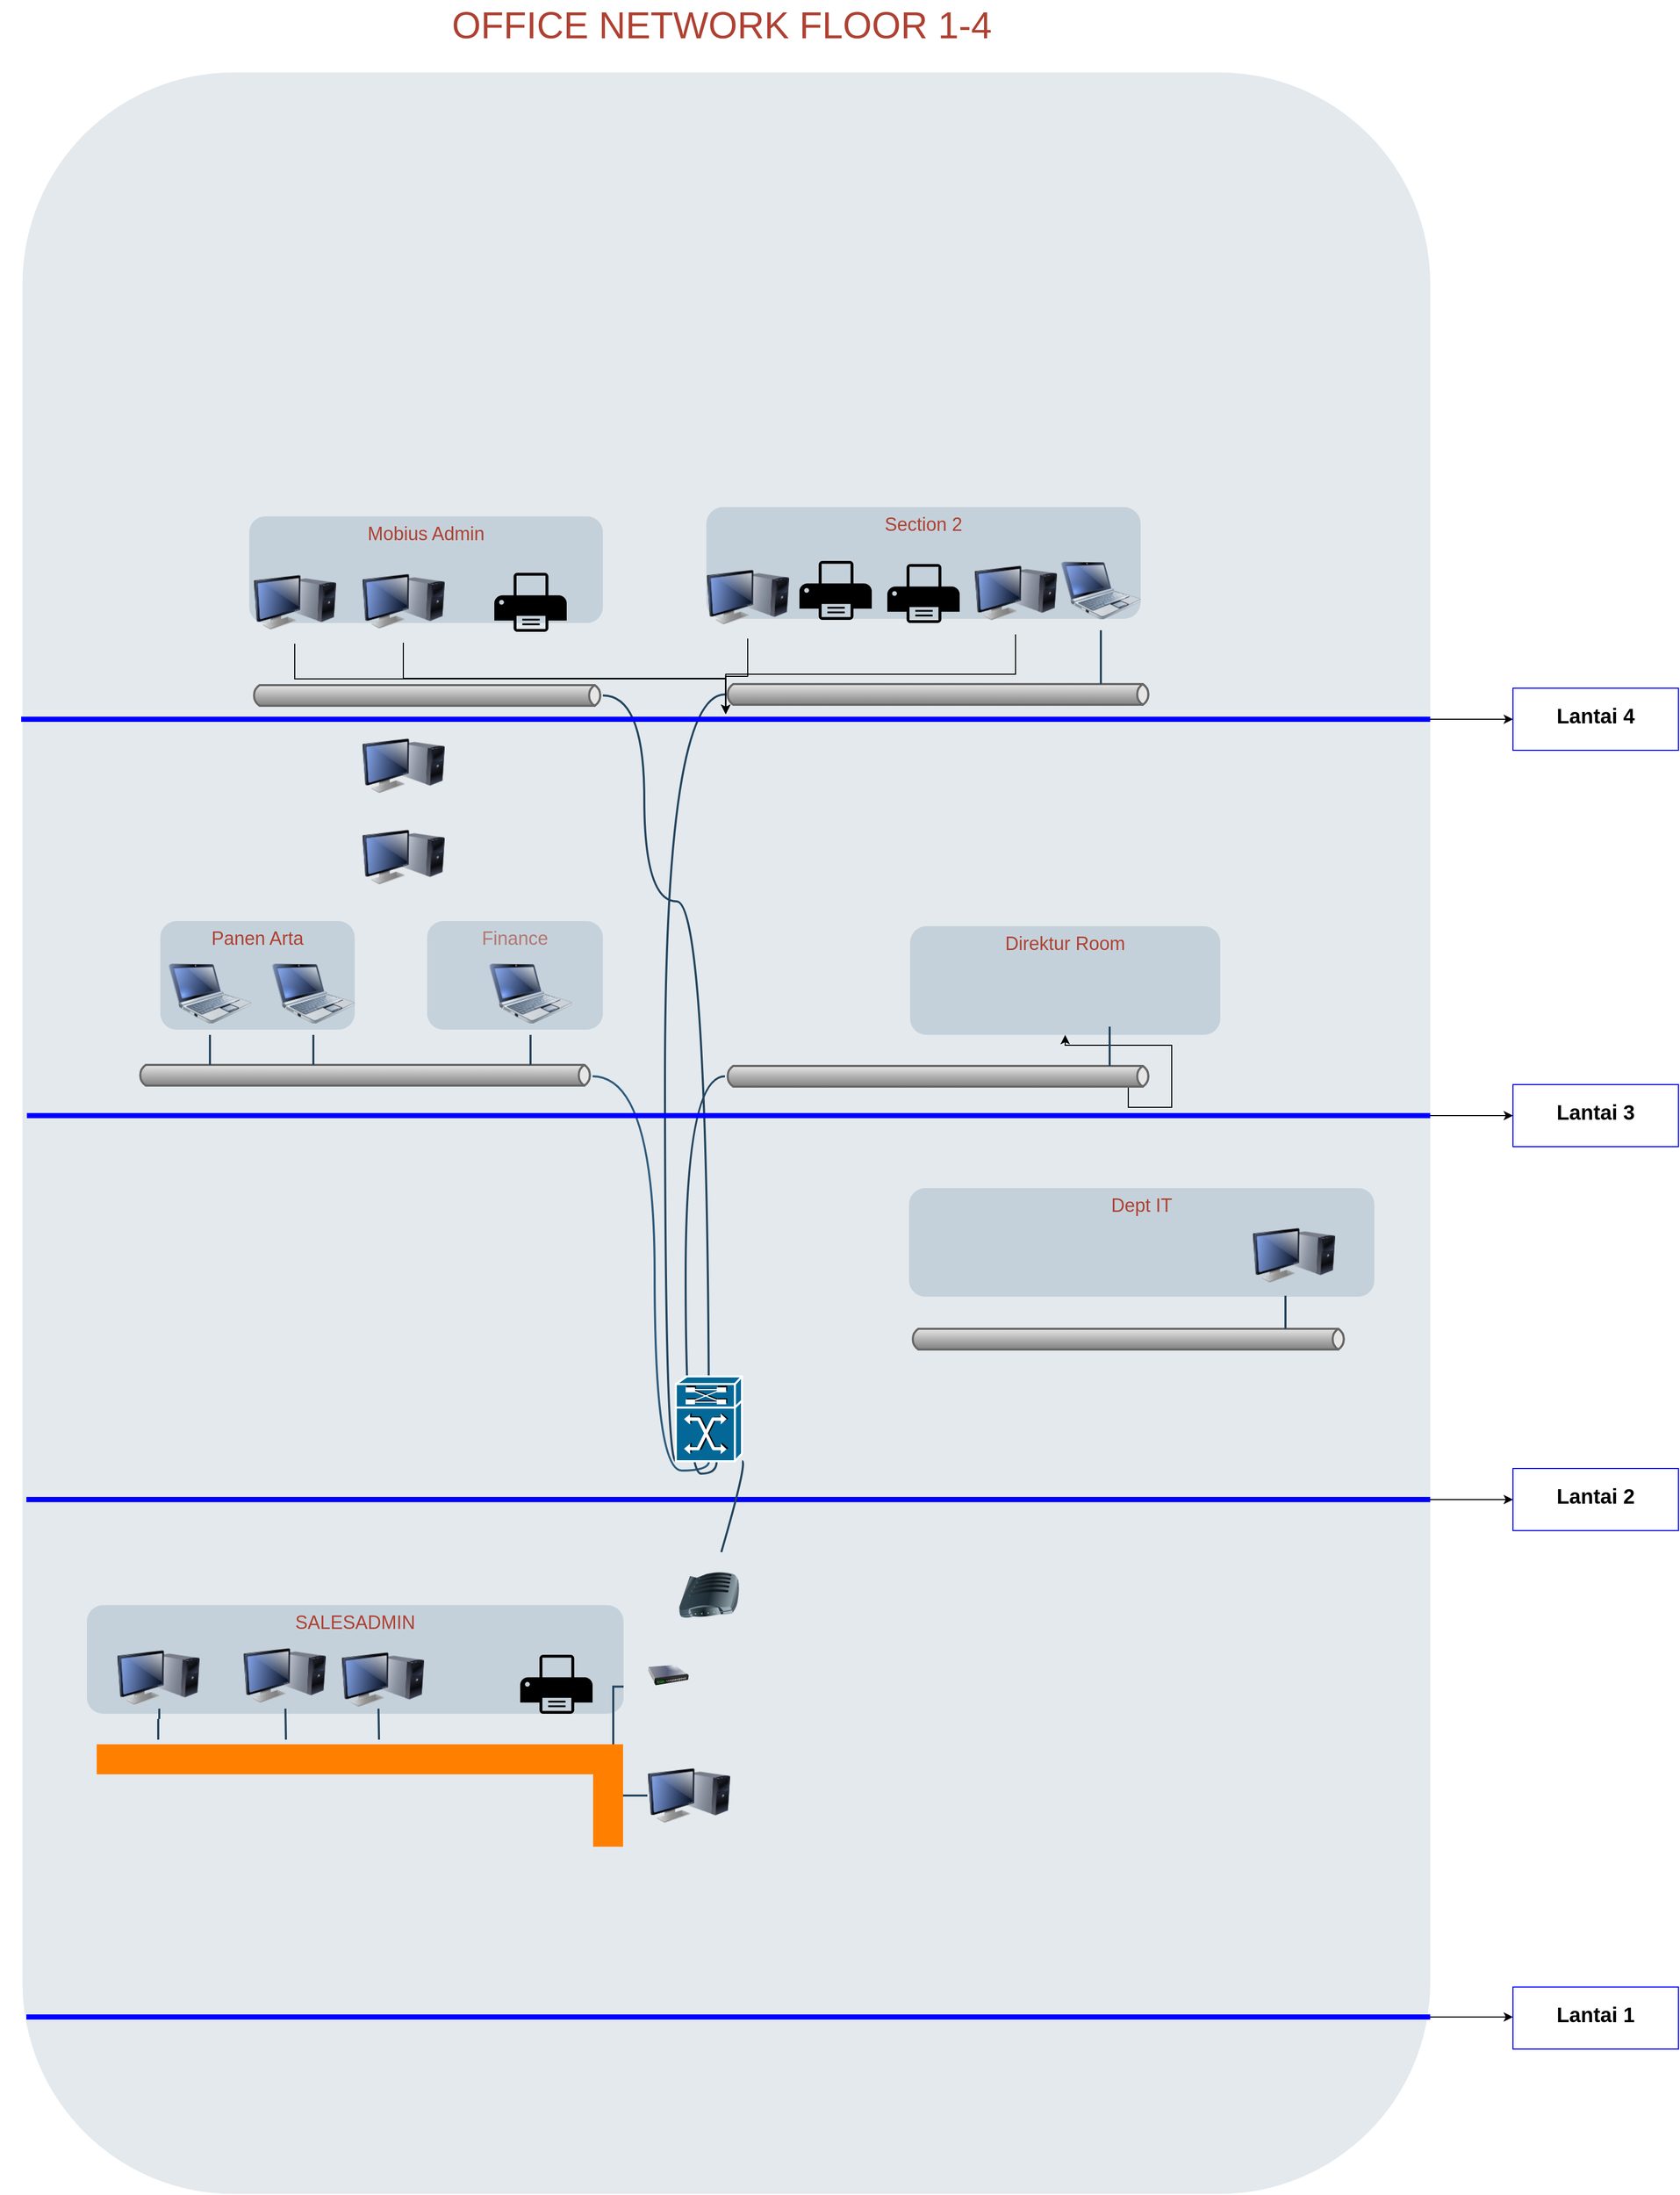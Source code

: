 <mxfile version="20.8.19" type="github">
  <diagram id="a45cf8ec-cd66-6f27-3ac3-be6e809c9e4a" name="Page-1">
    <mxGraphModel dx="866" dy="1599" grid="1" gridSize="10" guides="1" tooltips="1" connect="1" arrows="1" fold="1" page="1" pageScale="1" pageWidth="827" pageHeight="1169" background="none" math="0" shadow="0">
      <root>
        <mxCell id="0" />
        <mxCell id="1" parent="0" />
        <mxCell id="MSoZgn530U0mKnE1TTDi-189" value="&lt;span style=&quot;line-height: 17.182px&quot;&gt;Finance&lt;/span&gt;" style="rounded=1;whiteSpace=wrap;html=1;shadow=0;strokeColor=none;fillColor=#BAC8D3;gradientColor=none;fontSize=18;fontColor=#AE4132;verticalAlign=top;fontStyle=0;opacity=70;strokeWidth=3;" vertex="1" parent="1">
          <mxGeometry x="630" y="280" width="170" height="105" as="geometry" />
        </mxCell>
        <mxCell id="3" value="" style="rounded=1;whiteSpace=wrap;html=1;shadow=0;strokeColor=none;fillColor=#BAC8D3;gradientColor=none;fontSize=18;fontColor=#F08705;opacity=40;fontStyle=0;strokeWidth=3;" parent="1" vertex="1">
          <mxGeometry x="238.75" y="-540" width="1361.25" height="2050" as="geometry" />
        </mxCell>
        <mxCell id="32" value="" style="image;html=1;image=img/lib/clip_art/computers/Netbook_128x128.png;shadow=0;strokeColor=#000000;fillColor=#FFFFFF;gradientColor=none;fontSize=18;fontColor=#AE4132;fontStyle=0" parent="1" vertex="1">
          <mxGeometry x="690" y="310" width="80" height="80" as="geometry" />
        </mxCell>
        <mxCell id="-cHmpsF17IzB_pDpXjLG-222" value="Dept IT" style="rounded=1;whiteSpace=wrap;html=1;shadow=0;strokeColor=none;fillColor=#BAC8D3;gradientColor=none;fontSize=18;fontColor=#AE4132;verticalAlign=top;fontStyle=0;opacity=70;strokeWidth=3;" parent="1" vertex="1">
          <mxGeometry x="1096" y="538" width="450" height="105" as="geometry" />
        </mxCell>
        <mxCell id="4" value="&lt;span&gt;Mobius Admin&lt;br&gt;&lt;/span&gt;" style="rounded=1;whiteSpace=wrap;html=1;shadow=0;strokeColor=none;fillColor=#BAC8D3;gradientColor=none;fontSize=18;fontColor=#AE4132;verticalAlign=top;opacity=70;fontStyle=0;strokeWidth=3;" parent="1" vertex="1">
          <mxGeometry x="458" y="-111" width="342" height="103" as="geometry" />
        </mxCell>
        <mxCell id="5" value="&lt;span style=&quot;line-height: 17.182px&quot;&gt;Panen Arta&lt;/span&gt;" style="rounded=1;whiteSpace=wrap;html=1;shadow=0;strokeColor=none;fillColor=#BAC8D3;gradientColor=none;fontSize=18;fontColor=#AE4132;verticalAlign=top;fontStyle=0;opacity=70;strokeWidth=3;" parent="1" vertex="1">
          <mxGeometry x="372" y="280" width="188" height="105" as="geometry" />
        </mxCell>
        <mxCell id="9" value="&lt;span style=&quot;line-height: 17.182px&quot;&gt;Direktur Room&lt;/span&gt;" style="rounded=1;whiteSpace=wrap;html=1;shadow=0;strokeColor=none;fillColor=#BAC8D3;gradientColor=none;fontSize=18;fontColor=#AE4132;verticalAlign=top;opacity=70;fontStyle=0;strokeWidth=3;" parent="1" vertex="1">
          <mxGeometry x="1097" y="285" width="300" height="105" as="geometry" />
        </mxCell>
        <mxCell id="10" value="&lt;span style=&quot;line-height: 17.182px&quot;&gt;Section 2&lt;/span&gt;&lt;br&gt;" style="rounded=1;whiteSpace=wrap;html=1;shadow=0;strokeColor=none;fillColor=#BAC8D3;gradientColor=none;fontSize=18;fontColor=#AE4132;verticalAlign=top;opacity=70;fontStyle=0;strokeWidth=3;" parent="1" vertex="1">
          <mxGeometry x="900" y="-120" width="420" height="108" as="geometry" />
        </mxCell>
        <mxCell id="20" value="" style="strokeWidth=2;strokeColor=#666666;dashed=0;align=center;html=1;fontSize=8;shape=mxgraph.eip.messageChannel;shadow=0;fillColor=#FFFFFF;gradientColor=none;fontColor=#F08705;fontStyle=0" parent="1" vertex="1">
          <mxGeometry x="460" y="52" width="340" height="20" as="geometry" />
        </mxCell>
        <mxCell id="MSoZgn530U0mKnE1TTDi-181" value="" style="edgeStyle=orthogonalEdgeStyle;rounded=0;orthogonalLoop=1;jettySize=auto;html=1;" edge="1" parent="1" source="22" target="TiOj3DWmCSC94FYee6Xf-188">
          <mxGeometry relative="1" as="geometry" />
        </mxCell>
        <mxCell id="22" value="" style="image;html=1;image=img/lib/clip_art/computers/Monitor_Tower_128x128.png;shadow=0;strokeColor=#000000;fillColor=#FFFFFF;gradientColor=none;fontSize=18;fontColor=#F08705;fontStyle=0" parent="1" vertex="1">
          <mxGeometry x="462" y="-68" width="80" height="80" as="geometry" />
        </mxCell>
        <mxCell id="29" value="" style="image;html=1;image=img/lib/clip_art/computers/Netbook_128x128.png;shadow=0;strokeColor=#000000;fillColor=#FFFFFF;gradientColor=none;fontSize=18;fontColor=#F08705;fontStyle=0" parent="1" vertex="1">
          <mxGeometry x="1243" y="-78" width="77" height="77" as="geometry" />
        </mxCell>
        <mxCell id="30" value="" style="image;html=1;image=img/lib/clip_art/computers/Netbook_128x128.png;shadow=0;strokeColor=#000000;fillColor=#FFFFFF;gradientColor=none;fontSize=18;fontColor=#F08705;fontStyle=0" parent="1" vertex="1">
          <mxGeometry x="380" y="310" width="80" height="80" as="geometry" />
        </mxCell>
        <mxCell id="31" value="" style="image;html=1;image=img/lib/clip_art/computers/Netbook_128x128.png;shadow=0;strokeColor=#000000;fillColor=#FFFFFF;gradientColor=none;fontSize=18;fontColor=#F08705;fontStyle=0" parent="1" vertex="1">
          <mxGeometry x="480" y="310" width="80" height="80" as="geometry" />
        </mxCell>
        <mxCell id="45" value="" style="strokeWidth=2;strokeColor=#666666;dashed=0;align=center;html=1;fontSize=8;shape=mxgraph.eip.messageChannel;shadow=0;fillColor=#FFFFFF;gradientColor=none;fontColor=#F08705;fontStyle=0" parent="1" vertex="1">
          <mxGeometry x="918" y="51" width="412" height="20" as="geometry" />
        </mxCell>
        <mxCell id="46" value="" style="strokeWidth=2;strokeColor=#666666;dashed=0;align=center;html=1;fontSize=8;shape=mxgraph.eip.messageChannel;shadow=0;fillColor=#FFFFFF;gradientColor=none;fontColor=#F08705;fontStyle=0" parent="1" vertex="1">
          <mxGeometry x="350" y="419" width="440" height="20" as="geometry" />
        </mxCell>
        <mxCell id="TiOj3DWmCSC94FYee6Xf-190" style="edgeStyle=orthogonalEdgeStyle;rounded=0;orthogonalLoop=1;jettySize=auto;html=1;exitX=0;exitY=1;exitDx=390;exitDy=0;exitPerimeter=0;" parent="1" source="47" target="9" edge="1">
          <mxGeometry relative="1" as="geometry" />
        </mxCell>
        <mxCell id="47" value="" style="strokeWidth=2;strokeColor=#666666;dashed=0;align=center;html=1;fontSize=8;shape=mxgraph.eip.messageChannel;shadow=0;fillColor=#FFFFFF;gradientColor=none;fontColor=#F08705;fontStyle=0" parent="1" vertex="1">
          <mxGeometry x="918" y="420" width="412" height="20" as="geometry" />
        </mxCell>
        <mxCell id="89" value="" style="edgeStyle=elbowEdgeStyle;strokeWidth=2;rounded=0;endArrow=none;startArrow=none;startSize=10;endSize=10;dashed=0;html=1;strokeColor=#23445D;fontSize=18;fontColor=#F08705;startFill=0;endFill=0;fontStyle=0" parent="1" source="29" target="45" edge="1">
          <mxGeometry relative="1" as="geometry">
            <mxPoint x="1060" y="9" as="sourcePoint" />
            <mxPoint x="1060" y="61" as="targetPoint" />
          </mxGeometry>
        </mxCell>
        <mxCell id="91" value="" style="edgeStyle=elbowEdgeStyle;strokeWidth=2;rounded=0;endArrow=none;startArrow=none;startSize=10;endSize=10;dashed=0;html=1;strokeColor=#23445D;fontSize=18;fontColor=#F08705;startFill=0;endFill=0;fontStyle=0" parent="1" source="30" target="46" edge="1">
          <mxGeometry relative="1" as="geometry">
            <mxPoint x="550" y="208" as="sourcePoint" />
            <mxPoint x="550" y="261" as="targetPoint" />
          </mxGeometry>
        </mxCell>
        <mxCell id="92" value="" style="edgeStyle=elbowEdgeStyle;strokeWidth=2;rounded=0;endArrow=none;startArrow=none;startSize=10;endSize=10;dashed=0;html=1;strokeColor=#23445D;fontSize=18;fontColor=#F08705;startFill=0;endFill=0;fontStyle=0" parent="1" source="31" target="46" edge="1">
          <mxGeometry relative="1" as="geometry">
            <mxPoint x="560" y="218" as="sourcePoint" />
            <mxPoint x="560" y="271" as="targetPoint" />
          </mxGeometry>
        </mxCell>
        <mxCell id="93" value="" style="edgeStyle=elbowEdgeStyle;strokeWidth=2;rounded=0;endArrow=none;startArrow=none;startSize=10;endSize=10;dashed=0;html=1;strokeColor=#23445D;fontSize=18;fontColor=#F08705;startFill=0;endFill=0;fontStyle=0" parent="1" source="32" target="46" edge="1">
          <mxGeometry relative="1" as="geometry">
            <mxPoint x="570" y="228" as="sourcePoint" />
            <mxPoint x="570" y="281" as="targetPoint" />
          </mxGeometry>
        </mxCell>
        <mxCell id="107" value="" style="edgeStyle=elbowEdgeStyle;strokeWidth=2;rounded=0;endArrow=none;startArrow=none;startSize=10;endSize=10;dashed=0;html=1;strokeColor=#23445D;fontSize=18;fontColor=#F08705;startFill=0;endFill=0;fontStyle=0" parent="1" target="47" edge="1">
          <mxGeometry relative="1" as="geometry">
            <mxPoint x="1290" y="382" as="sourcePoint" />
            <mxPoint x="990" y="450" as="targetPoint" />
          </mxGeometry>
        </mxCell>
        <mxCell id="161" style="edgeStyle=orthogonalEdgeStyle;rounded=0;jumpStyle=none;html=1;exitX=0.5;exitY=1;shadow=0;labelBackgroundColor=#ffffff;startArrow=none;startFill=0;endArrow=none;endFill=0;endSize=10;jettySize=auto;orthogonalLoop=1;strokeColor=#2F5B7C;strokeWidth=2;fillColor=#F08705;fontFamily=Helvetica;fontSize=14;fontColor=#F08705;align=left;curved=1;exitDx=0;exitDy=0;exitPerimeter=0;" parent="1" source="TiOj3DWmCSC94FYee6Xf-182" edge="1">
          <mxGeometry relative="1" as="geometry">
            <mxPoint x="860" y="811" as="sourcePoint" />
            <Array as="points">
              <mxPoint x="902" y="811" />
              <mxPoint x="850" y="811" />
              <mxPoint x="850" y="430" />
            </Array>
            <mxPoint x="790" y="430" as="targetPoint" />
          </mxGeometry>
        </mxCell>
        <mxCell id="163" style="edgeStyle=orthogonalEdgeStyle;rounded=0;html=1;entryX=1;entryY=0.5;startArrow=none;startFill=0;endArrow=none;endFill=0;fontSize=18;fontColor=#F08705;strokeColor=#23445D;strokeWidth=2;curved=1;fontStyle=0;exitX=0.5;exitY=1;exitDx=0;exitDy=0;exitPerimeter=0;" parent="1" source="TiOj3DWmCSC94FYee6Xf-182" target="20" edge="1">
          <mxGeometry relative="1" as="geometry">
            <Array as="points">
              <mxPoint x="902" y="261" />
              <mxPoint x="840" y="261" />
              <mxPoint x="840" y="62" />
            </Array>
            <mxPoint x="840" y="731" as="sourcePoint" />
          </mxGeometry>
        </mxCell>
        <mxCell id="164" style="edgeStyle=orthogonalEdgeStyle;rounded=0;html=1;entryX=0;entryY=0.5;startArrow=none;startFill=0;endArrow=none;endFill=0;fontSize=18;fontColor=#F08705;strokeColor=#23445D;strokeWidth=2;curved=1;fontStyle=0;" parent="1" source="TiOj3DWmCSC94FYee6Xf-182" target="45" edge="1">
          <mxGeometry relative="1" as="geometry">
            <Array as="points">
              <mxPoint x="860" y="802" />
              <mxPoint x="860" y="61" />
            </Array>
            <mxPoint x="860" y="800" as="sourcePoint" />
          </mxGeometry>
        </mxCell>
        <mxCell id="165" style="edgeStyle=orthogonalEdgeStyle;rounded=0;html=1;entryX=0;entryY=0.5;startArrow=none;startFill=0;endArrow=none;endFill=0;fontSize=18;fontColor=#F08705;strokeColor=#23445D;strokeWidth=2;curved=1;fontStyle=0;" parent="1" source="TiOj3DWmCSC94FYee6Xf-182" target="47" edge="1">
          <mxGeometry relative="1" as="geometry">
            <Array as="points">
              <mxPoint x="910" y="814" />
              <mxPoint x="880" y="814" />
              <mxPoint x="880" y="430" />
            </Array>
            <mxPoint x="860" y="731" as="sourcePoint" />
          </mxGeometry>
        </mxCell>
        <mxCell id="168" value="OFFICE NETWORK FLOOR 1-4" style="text;html=1;strokeColor=none;fillColor=none;align=center;verticalAlign=middle;whiteSpace=wrap;overflow=hidden;shadow=0;fontSize=36;fontColor=#AE4132;fontStyle=0" parent="1" vertex="1">
          <mxGeometry x="225" y="-610" width="1380" height="45" as="geometry" />
        </mxCell>
        <mxCell id="171" style="edgeStyle=orthogonalEdgeStyle;rounded=0;jumpStyle=none;html=1;exitX=0;exitY=0.5;entryX=0;entryY=0.5;shadow=0;labelBackgroundColor=none;startArrow=none;startFill=0;endArrow=classic;endFill=1;endSize=6;jettySize=auto;orthogonalLoop=1;strokeColor=#23445D;strokeWidth=2;fillColor=#F08705;fontFamily=Helvetica;fontSize=14;fontColor=#F08705;align=left;fontStyle=0" parent="1" source="168" target="168" edge="1">
          <mxGeometry relative="1" as="geometry" />
        </mxCell>
        <mxCell id="172" style="edgeStyle=orthogonalEdgeStyle;rounded=0;jumpStyle=none;html=1;exitX=0.75;exitY=0;entryX=0.75;entryY=0;shadow=0;labelBackgroundColor=none;startArrow=none;startFill=0;endArrow=classic;endFill=1;endSize=6;jettySize=auto;orthogonalLoop=1;strokeColor=#23445D;strokeWidth=2;fillColor=#F08705;fontFamily=Helvetica;fontSize=14;fontColor=#FFFFFF;align=left;fontStyle=0" parent="1" edge="1">
          <mxGeometry relative="1" as="geometry">
            <mxPoint x="980" y="-81" as="sourcePoint" />
            <mxPoint x="980" y="-81" as="targetPoint" />
          </mxGeometry>
        </mxCell>
        <mxCell id="-cHmpsF17IzB_pDpXjLG-172" value="&lt;span style=&quot;line-height: 17.182px&quot;&gt;SALESADMIN&lt;/span&gt;" style="rounded=1;whiteSpace=wrap;html=1;shadow=0;strokeColor=none;fillColor=#BAC8D3;gradientColor=none;fontSize=18;fontColor=#AE4132;verticalAlign=top;fontStyle=0;opacity=70;strokeWidth=3;" parent="1" vertex="1">
          <mxGeometry x="301" y="941" width="519" height="105" as="geometry" />
        </mxCell>
        <mxCell id="-cHmpsF17IzB_pDpXjLG-190" value="" style="strokeWidth=2;strokeColor=#666666;dashed=0;align=center;html=1;fontSize=8;shape=mxgraph.eip.messageChannel;shadow=0;fillColor=#FFFFFF;gradientColor=none;fontColor=#F08705;fontStyle=0" parent="1" vertex="1">
          <mxGeometry x="1097" y="674" width="422" height="20" as="geometry" />
        </mxCell>
        <mxCell id="-cHmpsF17IzB_pDpXjLG-202" value="" style="edgeStyle=elbowEdgeStyle;strokeWidth=2;rounded=0;endArrow=none;startArrow=none;startSize=10;endSize=10;dashed=0;html=1;strokeColor=#23445D;fontSize=18;fontColor=#F08705;startFill=0;endFill=0;fontStyle=0" parent="1" target="-cHmpsF17IzB_pDpXjLG-190" edge="1">
          <mxGeometry relative="1" as="geometry">
            <mxPoint x="1460" y="642" as="sourcePoint" />
            <mxPoint x="1249" y="694" as="targetPoint" />
          </mxGeometry>
        </mxCell>
        <mxCell id="-cHmpsF17IzB_pDpXjLG-203" value="" style="edgeStyle=elbowEdgeStyle;strokeWidth=2;rounded=0;endArrow=none;startArrow=none;startSize=10;endSize=10;dashed=0;html=1;strokeColor=#23445D;fontSize=18;fontColor=#F08705;startFill=0;endFill=0;fontStyle=0" parent="1" edge="1">
          <mxGeometry relative="1" as="geometry">
            <mxPoint x="493" y="1041" as="sourcePoint" />
            <mxPoint x="494" y="1071" as="targetPoint" />
          </mxGeometry>
        </mxCell>
        <mxCell id="-cHmpsF17IzB_pDpXjLG-204" value="" style="edgeStyle=elbowEdgeStyle;strokeWidth=2;rounded=0;endArrow=none;startArrow=none;startSize=10;endSize=10;dashed=0;html=1;strokeColor=#23445D;fontSize=18;fontColor=#F08705;startFill=0;endFill=0;fontStyle=0" parent="1" edge="1">
          <mxGeometry relative="1" as="geometry">
            <mxPoint x="583" y="1041" as="sourcePoint" />
            <mxPoint x="584" y="1071" as="targetPoint" />
          </mxGeometry>
        </mxCell>
        <mxCell id="-cHmpsF17IzB_pDpXjLG-213" value="" style="edgeStyle=elbowEdgeStyle;strokeWidth=2;rounded=0;endArrow=none;startArrow=none;startSize=10;endSize=10;dashed=0;html=1;strokeColor=#23445D;fontSize=18;fontColor=#F08705;startFill=0;endFill=0;fontStyle=0" parent="1" source="-cHmpsF17IzB_pDpXjLG-218" edge="1">
          <mxGeometry relative="1" as="geometry">
            <mxPoint x="371" y="1041" as="sourcePoint" />
            <mxPoint x="370" y="1071" as="targetPoint" />
          </mxGeometry>
        </mxCell>
        <mxCell id="-cHmpsF17IzB_pDpXjLG-214" style="edgeStyle=orthogonalEdgeStyle;rounded=0;jumpStyle=none;html=1;exitX=0.75;exitY=0;entryX=0.75;entryY=0;shadow=0;labelBackgroundColor=none;startArrow=none;startFill=0;endArrow=classic;endFill=1;endSize=6;jettySize=auto;orthogonalLoop=1;strokeColor=#23445D;strokeWidth=2;fillColor=#F08705;fontFamily=Helvetica;fontSize=14;fontColor=#FFFFFF;align=left;fontStyle=0" parent="1" edge="1">
          <mxGeometry relative="1" as="geometry">
            <mxPoint x="1159" y="542" as="sourcePoint" />
            <mxPoint x="1159" y="542" as="targetPoint" />
          </mxGeometry>
        </mxCell>
        <mxCell id="-cHmpsF17IzB_pDpXjLG-215" value="" style="image;html=1;image=img/lib/clip_art/computers/Monitor_Tower_128x128.png;shadow=0;strokeColor=#000000;fillColor=#FFFFFF;gradientColor=none;fontSize=18;fontColor=#F08705;fontStyle=0" parent="1" vertex="1">
          <mxGeometry x="843" y="1085" width="80" height="80" as="geometry" />
        </mxCell>
        <mxCell id="-cHmpsF17IzB_pDpXjLG-216" value="" style="image;html=1;image=img/lib/clip_art/computers/Monitor_Tower_128x128.png;shadow=0;strokeColor=#000000;fillColor=#FFFFFF;gradientColor=none;fontSize=18;fontColor=#F08705;fontStyle=0" parent="1" vertex="1">
          <mxGeometry x="547" y="973" width="80" height="80" as="geometry" />
        </mxCell>
        <mxCell id="-cHmpsF17IzB_pDpXjLG-217" value="" style="image;html=1;image=img/lib/clip_art/computers/Monitor_Tower_128x128.png;shadow=0;strokeColor=#000000;fillColor=#FFFFFF;gradientColor=none;fontSize=18;fontColor=#F08705;fontStyle=0" parent="1" vertex="1">
          <mxGeometry x="452" y="969" width="80" height="80" as="geometry" />
        </mxCell>
        <mxCell id="-cHmpsF17IzB_pDpXjLG-219" value="" style="edgeStyle=elbowEdgeStyle;strokeWidth=2;rounded=0;endArrow=none;startArrow=none;startSize=10;endSize=10;dashed=0;html=1;strokeColor=#23445D;fontSize=18;fontColor=#F08705;startFill=0;endFill=0;fontStyle=0" parent="1" target="-cHmpsF17IzB_pDpXjLG-218" edge="1">
          <mxGeometry relative="1" as="geometry">
            <mxPoint x="371" y="1041" as="sourcePoint" />
            <mxPoint x="371" y="1071" as="targetPoint" />
          </mxGeometry>
        </mxCell>
        <mxCell id="-cHmpsF17IzB_pDpXjLG-218" value="" style="image;html=1;image=img/lib/clip_art/computers/Monitor_Tower_128x128.png;shadow=0;strokeColor=#000000;fillColor=#FFFFFF;gradientColor=none;fontSize=18;fontColor=#F08705;fontStyle=0" parent="1" vertex="1">
          <mxGeometry x="330" y="971" width="80" height="80" as="geometry" />
        </mxCell>
        <mxCell id="-cHmpsF17IzB_pDpXjLG-220" value="" style="image;html=1;image=img/lib/clip_art/computers/Monitor_Tower_128x128.png;shadow=0;strokeColor=#000000;fillColor=#FFFFFF;gradientColor=none;fontSize=18;fontColor=#F08705;fontStyle=0" parent="1" vertex="1">
          <mxGeometry x="1428" y="563" width="80" height="80" as="geometry" />
        </mxCell>
        <mxCell id="TiOj3DWmCSC94FYee6Xf-172" value="" style="image;html=1;image=img/lib/clip_art/networking/Switch_128x128.png;rotation=5;" parent="1" vertex="1">
          <mxGeometry x="843" y="993" width="40" height="32" as="geometry" />
        </mxCell>
        <mxCell id="TiOj3DWmCSC94FYee6Xf-176" value="" style="image;html=1;image=img/lib/clip_art/networking/Modem_128x128.png;rotation=85;" parent="1" vertex="1">
          <mxGeometry x="862.5" y="901" width="80" height="60" as="geometry" />
        </mxCell>
        <mxCell id="TiOj3DWmCSC94FYee6Xf-182" value="" style="shape=mxgraph.cisco.routers.atm_tag_switch_router;sketch=0;html=1;pointerEvents=1;dashed=0;fillColor=#036897;strokeColor=#ffffff;strokeWidth=2;verticalLabelPosition=bottom;verticalAlign=top;align=center;outlineConnect=0;" parent="1" vertex="1">
          <mxGeometry x="870.5" y="720" width="64" height="82" as="geometry" />
        </mxCell>
        <mxCell id="TiOj3DWmCSC94FYee6Xf-205" value="" style="edgeStyle=orthogonalEdgeStyle;rounded=0;orthogonalLoop=1;jettySize=auto;html=1;fontSize=20;" parent="1" source="TiOj3DWmCSC94FYee6Xf-186" target="TiOj3DWmCSC94FYee6Xf-204" edge="1">
          <mxGeometry relative="1" as="geometry" />
        </mxCell>
        <mxCell id="TiOj3DWmCSC94FYee6Xf-186" value="" style="line;strokeWidth=5;html=1;strokeColor=#0000FF;" parent="1" vertex="1">
          <mxGeometry x="243" y="463" width="1357" height="10" as="geometry" />
        </mxCell>
        <mxCell id="TiOj3DWmCSC94FYee6Xf-197" value="" style="edgeStyle=orthogonalEdgeStyle;rounded=0;orthogonalLoop=1;jettySize=auto;html=1;" parent="1" source="TiOj3DWmCSC94FYee6Xf-187" target="TiOj3DWmCSC94FYee6Xf-196" edge="1">
          <mxGeometry relative="1" as="geometry" />
        </mxCell>
        <mxCell id="TiOj3DWmCSC94FYee6Xf-187" value="" style="line;strokeWidth=5;html=1;strokeColor=#0000FF;" parent="1" vertex="1">
          <mxGeometry x="242.5" y="834" width="1357.5" height="10" as="geometry" />
        </mxCell>
        <mxCell id="TiOj3DWmCSC94FYee6Xf-207" value="" style="edgeStyle=orthogonalEdgeStyle;rounded=0;orthogonalLoop=1;jettySize=auto;html=1;fontSize=20;" parent="1" source="TiOj3DWmCSC94FYee6Xf-188" target="TiOj3DWmCSC94FYee6Xf-206" edge="1">
          <mxGeometry relative="1" as="geometry" />
        </mxCell>
        <mxCell id="TiOj3DWmCSC94FYee6Xf-188" value="" style="line;strokeWidth=5;html=1;strokeColor=#0000FF;" parent="1" vertex="1">
          <mxGeometry x="237.5" y="80" width="1362.5" height="10" as="geometry" />
        </mxCell>
        <mxCell id="TiOj3DWmCSC94FYee6Xf-192" style="edgeStyle=orthogonalEdgeStyle;rounded=0;html=1;startArrow=none;startFill=0;endArrow=none;endFill=0;fontSize=18;fontColor=#F08705;strokeColor=#23445D;strokeWidth=2;curved=1;fontStyle=0;" parent="1" source="TiOj3DWmCSC94FYee6Xf-176" target="TiOj3DWmCSC94FYee6Xf-182" edge="1">
          <mxGeometry relative="1" as="geometry">
            <Array as="points">
              <mxPoint x="940" y="802" />
            </Array>
            <mxPoint x="1003" y="1542" as="sourcePoint" />
            <mxPoint x="900" y="802" as="targetPoint" />
          </mxGeometry>
        </mxCell>
        <mxCell id="TiOj3DWmCSC94FYee6Xf-193" value="" style="edgeStyle=elbowEdgeStyle;strokeWidth=2;rounded=0;endArrow=none;startArrow=none;startSize=10;endSize=10;dashed=0;html=1;strokeColor=#23445D;fontSize=18;fontColor=#F08705;startFill=0;endFill=0;fontStyle=0;exitX=0;exitY=0.5;exitDx=0;exitDy=0;entryX=1;entryY=0.75;entryDx=0;entryDy=0;" parent="1" source="-cHmpsF17IzB_pDpXjLG-215" target="-cHmpsF17IzB_pDpXjLG-172" edge="1">
          <mxGeometry relative="1" as="geometry">
            <mxPoint x="776" y="1040" as="sourcePoint" />
            <mxPoint x="776" y="1070" as="targetPoint" />
            <Array as="points">
              <mxPoint x="810" y="1070" />
            </Array>
          </mxGeometry>
        </mxCell>
        <mxCell id="TiOj3DWmCSC94FYee6Xf-194" value="" style="verticalLabelPosition=bottom;html=1;verticalAlign=top;align=center;shape=mxgraph.floorplan.wallCorner;fillColor=strokeColor;direction=south;strokeColor=#FF8000;strokeWidth=19;" parent="1" vertex="1">
          <mxGeometry x="320" y="1085" width="490" height="80" as="geometry" />
        </mxCell>
        <mxCell id="TiOj3DWmCSC94FYee6Xf-195" value="" style="sketch=0;pointerEvents=1;shadow=0;dashed=0;html=1;strokeColor=none;fillColor=#000000;labelPosition=center;verticalLabelPosition=bottom;verticalAlign=top;outlineConnect=0;align=center;shape=mxgraph.office.devices.printer;strokeWidth=19;" parent="1" vertex="1">
          <mxGeometry x="720" y="989" width="70" height="57" as="geometry" />
        </mxCell>
        <mxCell id="TiOj3DWmCSC94FYee6Xf-196" value="&lt;b&gt;&lt;font style=&quot;font-size: 20px;&quot;&gt;Lantai 2&lt;/font&gt;&lt;/b&gt;" style="whiteSpace=wrap;html=1;verticalAlign=top;strokeColor=#0000FF;strokeWidth=1;labelBackgroundColor=default;spacingTop=8;" parent="1" vertex="1">
          <mxGeometry x="1680" y="809" width="160" height="60" as="geometry" />
        </mxCell>
        <mxCell id="TiOj3DWmCSC94FYee6Xf-201" value="" style="edgeStyle=orthogonalEdgeStyle;rounded=0;orthogonalLoop=1;jettySize=auto;html=1;fontSize=18;" parent="1" source="TiOj3DWmCSC94FYee6Xf-199" target="TiOj3DWmCSC94FYee6Xf-200" edge="1">
          <mxGeometry relative="1" as="geometry">
            <Array as="points">
              <mxPoint x="1680" y="1339" />
              <mxPoint x="1680" y="1339" />
            </Array>
          </mxGeometry>
        </mxCell>
        <mxCell id="TiOj3DWmCSC94FYee6Xf-199" value="" style="line;strokeWidth=5;html=1;strokeColor=#0000FF;" parent="1" vertex="1">
          <mxGeometry x="242.5" y="1334" width="1357.5" height="10" as="geometry" />
        </mxCell>
        <mxCell id="TiOj3DWmCSC94FYee6Xf-200" value="&lt;b&gt;&lt;font style=&quot;font-size: 20px;&quot;&gt;Lantai 1&lt;/font&gt;&lt;/b&gt;" style="whiteSpace=wrap;html=1;verticalAlign=top;strokeColor=#0000FF;strokeWidth=1;labelBackgroundColor=default;spacingTop=8;" parent="1" vertex="1">
          <mxGeometry x="1680" y="1310" width="160" height="60" as="geometry" />
        </mxCell>
        <mxCell id="TiOj3DWmCSC94FYee6Xf-204" value="&lt;font style=&quot;font-size: 20px;&quot;&gt;&lt;b&gt;Lantai 3&lt;/b&gt;&lt;/font&gt;" style="whiteSpace=wrap;html=1;verticalAlign=top;strokeColor=#0000FF;strokeWidth=1;labelBackgroundColor=default;spacingTop=8;" parent="1" vertex="1">
          <mxGeometry x="1680" y="438" width="160" height="60" as="geometry" />
        </mxCell>
        <mxCell id="TiOj3DWmCSC94FYee6Xf-206" value="&lt;font style=&quot;font-size: 20px;&quot;&gt;&lt;b&gt;Lantai 4&lt;/b&gt;&lt;/font&gt;" style="whiteSpace=wrap;html=1;verticalAlign=top;strokeColor=#0000FF;strokeWidth=1;labelBackgroundColor=default;spacingTop=8;" parent="1" vertex="1">
          <mxGeometry x="1680" y="55" width="160" height="60" as="geometry" />
        </mxCell>
        <mxCell id="MSoZgn530U0mKnE1TTDi-180" value="" style="edgeStyle=orthogonalEdgeStyle;rounded=0;orthogonalLoop=1;jettySize=auto;html=1;" edge="1" parent="1" source="MSoZgn530U0mKnE1TTDi-173" target="TiOj3DWmCSC94FYee6Xf-188">
          <mxGeometry relative="1" as="geometry" />
        </mxCell>
        <mxCell id="MSoZgn530U0mKnE1TTDi-173" value="" style="image;html=1;image=img/lib/clip_art/computers/Monitor_Tower_128x128.png;shadow=0;strokeColor=#000000;fillColor=#FFFFFF;gradientColor=none;fontSize=18;fontColor=#F08705;fontStyle=0" vertex="1" parent="1">
          <mxGeometry x="567" y="-69" width="80" height="80" as="geometry" />
        </mxCell>
        <mxCell id="MSoZgn530U0mKnE1TTDi-179" value="" style="edgeStyle=orthogonalEdgeStyle;rounded=0;orthogonalLoop=1;jettySize=auto;html=1;" edge="1" parent="1" source="MSoZgn530U0mKnE1TTDi-174" target="TiOj3DWmCSC94FYee6Xf-188">
          <mxGeometry relative="1" as="geometry" />
        </mxCell>
        <mxCell id="MSoZgn530U0mKnE1TTDi-174" value="" style="image;html=1;image=img/lib/clip_art/computers/Monitor_Tower_128x128.png;shadow=0;strokeColor=#000000;fillColor=#FFFFFF;gradientColor=none;fontSize=18;fontColor=#F08705;fontStyle=0" vertex="1" parent="1">
          <mxGeometry x="900" y="-73" width="80" height="80" as="geometry" />
        </mxCell>
        <mxCell id="MSoZgn530U0mKnE1TTDi-177" value="" style="edgeStyle=orthogonalEdgeStyle;rounded=0;orthogonalLoop=1;jettySize=auto;html=1;" edge="1" parent="1" source="MSoZgn530U0mKnE1TTDi-176" target="TiOj3DWmCSC94FYee6Xf-188">
          <mxGeometry relative="1" as="geometry" />
        </mxCell>
        <mxCell id="MSoZgn530U0mKnE1TTDi-176" value="" style="image;html=1;image=img/lib/clip_art/computers/Monitor_Tower_128x128.png;shadow=0;strokeColor=#000000;fillColor=#FFFFFF;gradientColor=none;fontSize=18;fontColor=#F08705;fontStyle=0" vertex="1" parent="1">
          <mxGeometry x="1159" y="-77" width="80" height="80" as="geometry" />
        </mxCell>
        <mxCell id="MSoZgn530U0mKnE1TTDi-182" value="" style="sketch=0;pointerEvents=1;shadow=0;dashed=0;html=1;strokeColor=none;fillColor=#000000;labelPosition=center;verticalLabelPosition=bottom;verticalAlign=top;outlineConnect=0;align=center;shape=mxgraph.office.devices.printer;strokeWidth=19;" vertex="1" parent="1">
          <mxGeometry x="695" y="-56.5" width="70" height="57" as="geometry" />
        </mxCell>
        <mxCell id="MSoZgn530U0mKnE1TTDi-183" value="" style="sketch=0;pointerEvents=1;shadow=0;dashed=0;html=1;strokeColor=none;fillColor=#000000;labelPosition=center;verticalLabelPosition=bottom;verticalAlign=top;outlineConnect=0;align=center;shape=mxgraph.office.devices.printer;strokeWidth=19;" vertex="1" parent="1">
          <mxGeometry x="1075" y="-65" width="70" height="57" as="geometry" />
        </mxCell>
        <mxCell id="MSoZgn530U0mKnE1TTDi-184" value="" style="sketch=0;pointerEvents=1;shadow=0;dashed=0;html=1;strokeColor=none;fillColor=#000000;labelPosition=center;verticalLabelPosition=bottom;verticalAlign=top;outlineConnect=0;align=center;shape=mxgraph.office.devices.printer;strokeWidth=19;" vertex="1" parent="1">
          <mxGeometry x="990" y="-68" width="70" height="57" as="geometry" />
        </mxCell>
        <mxCell id="MSoZgn530U0mKnE1TTDi-190" value="" style="image;html=1;image=img/lib/clip_art/computers/Monitor_Tower_128x128.png;shadow=0;strokeColor=#000000;fillColor=#FFFFFF;gradientColor=none;fontSize=18;fontColor=#F08705;fontStyle=0" vertex="1" parent="1">
          <mxGeometry x="567" y="178.25" width="80" height="80" as="geometry" />
        </mxCell>
        <mxCell id="MSoZgn530U0mKnE1TTDi-191" value="" style="image;html=1;image=img/lib/clip_art/computers/Monitor_Tower_128x128.png;shadow=0;strokeColor=#000000;fillColor=#FFFFFF;gradientColor=none;fontSize=18;fontColor=#F08705;fontStyle=0" vertex="1" parent="1">
          <mxGeometry x="567" y="90" width="80" height="80" as="geometry" />
        </mxCell>
      </root>
    </mxGraphModel>
  </diagram>
</mxfile>
